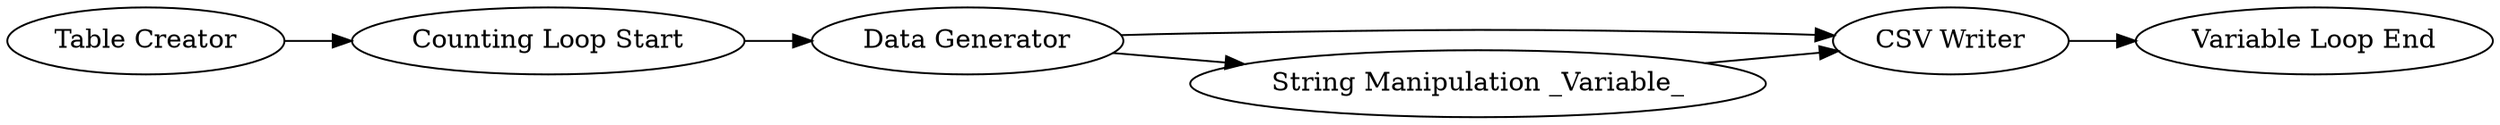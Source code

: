 digraph {
	552 -> 559
	559 -> 558
	553 -> 552
	552 -> 556
	555 -> 553
	556 -> 559
	553 [label="Counting Loop Start"]
	559 [label="CSV Writer"]
	558 [label="Variable Loop End"]
	556 [label="String Manipulation _Variable_"]
	552 [label="Data Generator"]
	555 [label="Table Creator"]
	rankdir=LR
}
